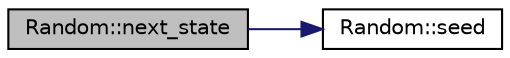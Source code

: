digraph "Random::next_state"
{
 // INTERACTIVE_SVG=YES
  edge [fontname="Helvetica",fontsize="10",labelfontname="Helvetica",labelfontsize="10"];
  node [fontname="Helvetica",fontsize="10",shape=record];
  rankdir="LR";
  Node1 [label="Random::next_state",height=0.2,width=0.4,color="black", fillcolor="grey75", style="filled", fontcolor="black"];
  Node1 -> Node2 [color="midnightblue",fontsize="10",style="solid",fontname="Helvetica"];
  Node2 [label="Random::seed",height=0.2,width=0.4,color="black", fillcolor="white", style="filled",URL="$d2/de7/class_random.html#a955e6ddb29a299e1e5d2be5dc2b3d32c"];
}
